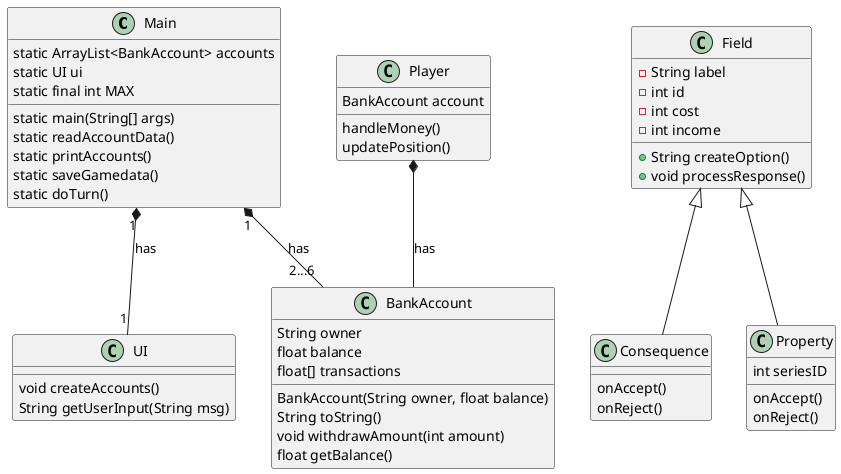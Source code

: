 @startuml

Main "1" *-- "2...6" BankAccount : has
Main "1" *-- "1" UI : has
Player *-- BankAccount : has
Field <|-- Consequence
Field <|-- Property
Main : static ArrayList<BankAccount> accounts
Main : static UI ui
Main : static final int MAX
Main : static main(String[] args)
Main : static readAccountData()
Main : static printAccounts()
Main : static saveGamedata()
Main : static doTurn()

BankAccount : BankAccount(String owner, float balance)
BankAccount : String owner
BankAccount : float balance
BankAccount : float[] transactions

BankAccount : String toString()
BankAccount : void withdrawAmount(int amount)
BankAccount : float getBalance()

UI : void createAccounts()
UI : String getUserInput(String msg)

Field : - String label
Field : - int id
Field : - int cost
Field : - int income
Field : + String createOption()
Field : + void processResponse()

Property : int seriesID
Property : onAccept()
Property : onReject()

Consequence : onAccept()
Consequence : onReject()

Player : BankAccount account
Player : handleMoney()
Player : updatePosition()



@enduml



